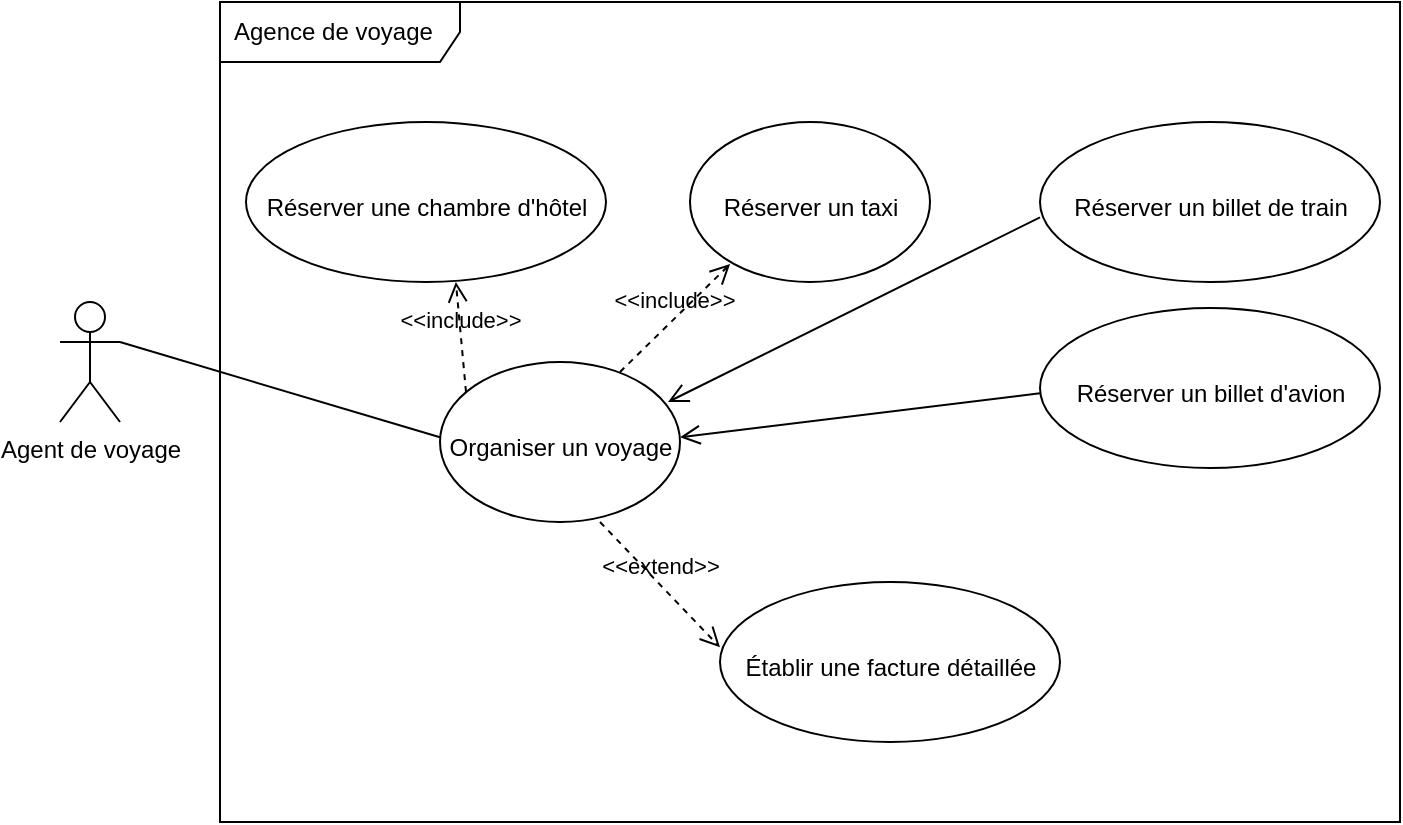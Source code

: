 <mxfile version="15.5.5" type="github">
  <diagram id="cRu32RqCK4BLnh1sHEem" name="Page-1">
    <mxGraphModel dx="630" dy="465" grid="1" gridSize="10" guides="1" tooltips="1" connect="1" arrows="1" fold="1" page="1" pageScale="1" pageWidth="827" pageHeight="1169" math="0" shadow="0">
      <root>
        <mxCell id="0" />
        <mxCell id="1" parent="0" />
        <mxCell id="47qLA5IY4Jjz_HCi7pHy-1" value="Agent de voyage" style="shape=umlActor;verticalLabelPosition=bottom;verticalAlign=top;html=1;outlineConnect=0;" vertex="1" parent="1">
          <mxGeometry x="110" y="210" width="30" height="60" as="geometry" />
        </mxCell>
        <mxCell id="47qLA5IY4Jjz_HCi7pHy-4" value="&lt;div&gt;Agence de voyage&lt;/div&gt;" style="shape=umlFrame;whiteSpace=wrap;html=1;width=120;height=30;boundedLbl=1;verticalAlign=middle;align=left;spacingLeft=5;" vertex="1" parent="1">
          <mxGeometry x="190" y="60" width="590" height="410" as="geometry" />
        </mxCell>
        <mxCell id="47qLA5IY4Jjz_HCi7pHy-5" value="" style="shape=ellipse;container=1;horizontal=1;horizontalStack=0;resizeParent=1;resizeParentMax=0;resizeLast=0;html=1;dashed=0;collapsible=0;" vertex="1" parent="1">
          <mxGeometry x="300" y="240" width="120" height="80" as="geometry" />
        </mxCell>
        <mxCell id="47qLA5IY4Jjz_HCi7pHy-6" value="Organiser un voyage" style="html=1;strokeColor=none;fillColor=none;align=center;verticalAlign=middle;rotatable=0;" vertex="1" parent="47qLA5IY4Jjz_HCi7pHy-5">
          <mxGeometry y="32.667" width="120" height="20" as="geometry" />
        </mxCell>
        <mxCell id="47qLA5IY4Jjz_HCi7pHy-18" value="&amp;lt;&amp;lt;include&amp;gt;&amp;gt;" style="endArrow=open;startArrow=none;endFill=0;startFill=0;endSize=8;html=1;verticalAlign=bottom;dashed=1;labelBackgroundColor=none;rounded=0;strokeWidth=1;entryX=0.167;entryY=0.888;entryDx=0;entryDy=0;entryPerimeter=0;" edge="1" parent="47qLA5IY4Jjz_HCi7pHy-5" target="47qLA5IY4Jjz_HCi7pHy-14">
          <mxGeometry width="160" relative="1" as="geometry">
            <mxPoint x="90" y="5" as="sourcePoint" />
            <mxPoint x="142.778" y="-45" as="targetPoint" />
          </mxGeometry>
        </mxCell>
        <mxCell id="47qLA5IY4Jjz_HCi7pHy-27" value="&amp;lt;&amp;lt;extend&amp;gt;&amp;gt;" style="endArrow=open;startArrow=none;endFill=0;startFill=0;endSize=8;html=1;verticalAlign=bottom;dashed=1;labelBackgroundColor=none;rounded=0;strokeWidth=1;entryX=0;entryY=0;entryDx=0;entryDy=0;" edge="1" parent="47qLA5IY4Jjz_HCi7pHy-5" target="47qLA5IY4Jjz_HCi7pHy-26">
          <mxGeometry width="160" relative="1" as="geometry">
            <mxPoint x="80" y="80" as="sourcePoint" />
            <mxPoint x="240" y="80" as="targetPoint" />
          </mxGeometry>
        </mxCell>
        <mxCell id="47qLA5IY4Jjz_HCi7pHy-10" value="" style="endArrow=none;startArrow=none;endFill=0;startFill=0;endSize=8;html=1;verticalAlign=bottom;labelBackgroundColor=none;strokeWidth=1;rounded=0;entryX=0;entryY=0.25;entryDx=0;entryDy=0;spacing=1;" edge="1" parent="1" target="47qLA5IY4Jjz_HCi7pHy-6">
          <mxGeometry width="160" relative="1" as="geometry">
            <mxPoint x="140" y="230" as="sourcePoint" />
            <mxPoint x="300" y="230" as="targetPoint" />
          </mxGeometry>
        </mxCell>
        <mxCell id="47qLA5IY4Jjz_HCi7pHy-11" value="" style="shape=ellipse;container=1;horizontal=1;horizontalStack=0;resizeParent=1;resizeParentMax=0;resizeLast=0;html=1;dashed=0;collapsible=0;" vertex="1" parent="1">
          <mxGeometry x="203" y="120" width="180" height="80" as="geometry" />
        </mxCell>
        <mxCell id="47qLA5IY4Jjz_HCi7pHy-12" value="Réserver une chambre d&#39;hôtel" style="html=1;strokeColor=none;fillColor=none;align=center;verticalAlign=middle;rotatable=0;" vertex="1" parent="47qLA5IY4Jjz_HCi7pHy-11">
          <mxGeometry x="60" y="19.67" width="60" height="47.33" as="geometry" />
        </mxCell>
        <mxCell id="47qLA5IY4Jjz_HCi7pHy-14" value="" style="shape=ellipse;container=1;horizontal=1;horizontalStack=0;resizeParent=1;resizeParentMax=0;resizeLast=0;html=1;dashed=0;collapsible=0;" vertex="1" parent="1">
          <mxGeometry x="425" y="120" width="120" height="80" as="geometry" />
        </mxCell>
        <mxCell id="47qLA5IY4Jjz_HCi7pHy-15" value="Réserver un taxi" style="html=1;strokeColor=none;fillColor=none;align=center;verticalAlign=middle;rotatable=0;" vertex="1" parent="47qLA5IY4Jjz_HCi7pHy-14">
          <mxGeometry y="32.667" width="120" height="20" as="geometry" />
        </mxCell>
        <mxCell id="47qLA5IY4Jjz_HCi7pHy-16" value="" style="shape=ellipse;container=1;horizontal=1;horizontalStack=0;resizeParent=1;resizeParentMax=0;resizeLast=0;html=1;dashed=0;collapsible=0;" vertex="1" parent="1">
          <mxGeometry x="600" y="120" width="170" height="80" as="geometry" />
        </mxCell>
        <mxCell id="47qLA5IY4Jjz_HCi7pHy-17" value="Réserver un billet de train" style="html=1;strokeColor=none;fillColor=none;align=center;verticalAlign=middle;rotatable=0;" vertex="1" parent="47qLA5IY4Jjz_HCi7pHy-16">
          <mxGeometry y="32.667" width="170" height="20" as="geometry" />
        </mxCell>
        <mxCell id="47qLA5IY4Jjz_HCi7pHy-19" value="&amp;lt;&amp;lt;include&amp;gt;&amp;gt;" style="endArrow=open;startArrow=none;endFill=0;startFill=0;endSize=8;html=1;verticalAlign=bottom;dashed=1;labelBackgroundColor=none;rounded=0;strokeWidth=1;entryX=0.583;entryY=1;entryDx=0;entryDy=0;entryPerimeter=0;" edge="1" parent="1" target="47qLA5IY4Jjz_HCi7pHy-11">
          <mxGeometry width="160" relative="1" as="geometry">
            <mxPoint x="313" y="255" as="sourcePoint" />
            <mxPoint x="368.04" y="201.04" as="targetPoint" />
          </mxGeometry>
        </mxCell>
        <mxCell id="47qLA5IY4Jjz_HCi7pHy-20" value="" style="shape=ellipse;container=1;horizontal=1;horizontalStack=0;resizeParent=1;resizeParentMax=0;resizeLast=0;html=1;dashed=0;collapsible=0;" vertex="1" parent="1">
          <mxGeometry x="600" y="213" width="170" height="80" as="geometry" />
        </mxCell>
        <mxCell id="47qLA5IY4Jjz_HCi7pHy-21" value="Réserver un billet d&#39;avion" style="html=1;strokeColor=none;fillColor=none;align=center;verticalAlign=middle;rotatable=0;" vertex="1" parent="47qLA5IY4Jjz_HCi7pHy-20">
          <mxGeometry y="32.667" width="170" height="20" as="geometry" />
        </mxCell>
        <mxCell id="47qLA5IY4Jjz_HCi7pHy-23" value="" style="endArrow=open;startArrow=none;endFill=0;startFill=0;endSize=8;html=1;verticalAlign=bottom;labelBackgroundColor=none;strokeWidth=1;rounded=0;entryX=1;entryY=0.25;entryDx=0;entryDy=0;exitX=0;exitY=0.5;exitDx=0;exitDy=0;" edge="1" parent="1" source="47qLA5IY4Jjz_HCi7pHy-21" target="47qLA5IY4Jjz_HCi7pHy-6">
          <mxGeometry width="160" relative="1" as="geometry">
            <mxPoint x="460" y="260" as="sourcePoint" />
            <mxPoint x="620" y="260" as="targetPoint" />
          </mxGeometry>
        </mxCell>
        <mxCell id="47qLA5IY4Jjz_HCi7pHy-24" value="" style="endArrow=open;startArrow=none;endFill=0;startFill=0;endSize=8;html=1;verticalAlign=bottom;labelBackgroundColor=none;strokeWidth=1;rounded=0;entryX=0.95;entryY=0.25;entryDx=0;entryDy=0;exitX=0;exitY=0.75;exitDx=0;exitDy=0;entryPerimeter=0;" edge="1" parent="1" source="47qLA5IY4Jjz_HCi7pHy-17" target="47qLA5IY4Jjz_HCi7pHy-5">
          <mxGeometry width="160" relative="1" as="geometry">
            <mxPoint x="581" y="228.997" as="sourcePoint" />
            <mxPoint x="401" y="250.997" as="targetPoint" />
          </mxGeometry>
        </mxCell>
        <mxCell id="47qLA5IY4Jjz_HCi7pHy-25" value="" style="shape=ellipse;container=1;horizontal=1;horizontalStack=0;resizeParent=1;resizeParentMax=0;resizeLast=0;html=1;dashed=0;collapsible=0;" vertex="1" parent="1">
          <mxGeometry x="440" y="350" width="170" height="80" as="geometry" />
        </mxCell>
        <mxCell id="47qLA5IY4Jjz_HCi7pHy-26" value="Établir une facture détaillée" style="html=1;strokeColor=none;fillColor=none;align=center;verticalAlign=middle;rotatable=0;" vertex="1" parent="47qLA5IY4Jjz_HCi7pHy-25">
          <mxGeometry y="32.667" width="170" height="20" as="geometry" />
        </mxCell>
      </root>
    </mxGraphModel>
  </diagram>
</mxfile>
